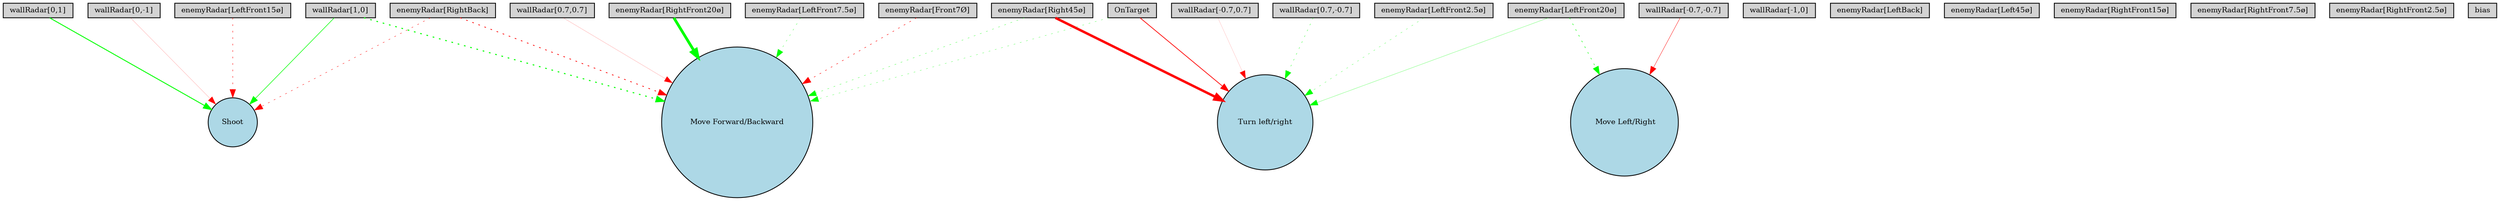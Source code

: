 digraph {
	node [fontsize=9 height=0.2 shape=circle width=0.2]
	"wallRadar[1,0]" [fillcolor=lightgray shape=box style=filled]
	"wallRadar[0,1]" [fillcolor=lightgray shape=box style=filled]
	"wallRadar[-1,0]" [fillcolor=lightgray shape=box style=filled]
	"wallRadar[0,-1]" [fillcolor=lightgray shape=box style=filled]
	"wallRadar[0.7,0.7]" [fillcolor=lightgray shape=box style=filled]
	"wallRadar[-0.7,0.7]" [fillcolor=lightgray shape=box style=filled]
	"wallRadar[-0.7,-0.7]" [fillcolor=lightgray shape=box style=filled]
	"wallRadar[0.7,-0.7]" [fillcolor=lightgray shape=box style=filled]
	"enemyRadar[RightBack]" [fillcolor=lightgray shape=box style=filled]
	"enemyRadar[LeftBack]" [fillcolor=lightgray shape=box style=filled]
	"enemyRadar[Right45ø]" [fillcolor=lightgray shape=box style=filled]
	"enemyRadar[Left45ø]" [fillcolor=lightgray shape=box style=filled]
	"enemyRadar[RightFront20ø]" [fillcolor=lightgray shape=box style=filled]
	"enemyRadar[LeftFront20ø]" [fillcolor=lightgray shape=box style=filled]
	"enemyRadar[RightFront15ø]" [fillcolor=lightgray shape=box style=filled]
	"enemyRadar[LeftFront15ø]" [fillcolor=lightgray shape=box style=filled]
	"enemyRadar[RightFront7.5ø]" [fillcolor=lightgray shape=box style=filled]
	"enemyRadar[LeftFront7.5ø]" [fillcolor=lightgray shape=box style=filled]
	"enemyRadar[RightFront2.5ø]" [fillcolor=lightgray shape=box style=filled]
	"enemyRadar[LeftFront2.5ø]" [fillcolor=lightgray shape=box style=filled]
	"enemyRadar[Front7Ø]" [fillcolor=lightgray shape=box style=filled]
	OnTarget [fillcolor=lightgray shape=box style=filled]
	bias [fillcolor=lightgray shape=box style=filled]
	Shoot [fillcolor=lightblue style=filled]
	"Move Forward/Backward" [fillcolor=lightblue style=filled]
	" Move Left/Right" [fillcolor=lightblue style=filled]
	"Turn left/right" [fillcolor=lightblue style=filled]
	"enemyRadar[Right45ø]" -> "Move Forward/Backward" [color=green penwidth=0.33022894761940125 style=dotted]
	"enemyRadar[RightFront20ø]" -> "Move Forward/Backward" [color=green penwidth=3.3747176194326642 style=solid]
	"enemyRadar[RightBack]" -> Shoot [color=red penwidth=0.4584674306544839 style=dotted]
	"enemyRadar[Front7Ø]" -> "Move Forward/Backward" [color=red penwidth=0.5638987151263384 style=dotted]
	"wallRadar[0.7,0.7]" -> "Move Forward/Backward" [color=red penwidth=0.1361444106331544 style=solid]
	"enemyRadar[LeftFront20ø]" -> " Move Left/Right" [color=green penwidth=0.5982922053152722 style=dotted]
	"enemyRadar[Right45ø]" -> "Turn left/right" [color=red penwidth=2.9915560395913814 style=solid]
	"enemyRadar[LeftFront7.5ø]" -> "Move Forward/Backward" [color=green penwidth=0.32191115636157197 style=dotted]
	"enemyRadar[LeftFront2.5ø]" -> "Turn left/right" [color=green penwidth=0.28540848809098895 style=dotted]
	"wallRadar[-0.7,-0.7]" -> " Move Left/Right" [color=red penwidth=0.4225450165689313 style=solid]
	OnTarget -> "Turn left/right" [color=red penwidth=0.8501336434260243 style=solid]
	"wallRadar[0,1]" -> Shoot [color=green penwidth=1.0738579890742483 style=solid]
	"wallRadar[1,0]" -> "Move Forward/Backward" [color=green penwidth=1.272331617838825 style=dotted]
	OnTarget -> "Move Forward/Backward" [color=green penwidth=0.290193472359923 style=dotted]
	"wallRadar[1,0]" -> Shoot [color=green penwidth=0.6693490454223966 style=solid]
	"enemyRadar[RightBack]" -> "Move Forward/Backward" [color=red penwidth=0.8928628135641503 style=dotted]
	"enemyRadar[LeftFront20ø]" -> "Turn left/right" [color=green penwidth=0.22891348072603507 style=solid]
	"wallRadar[0.7,-0.7]" -> "Turn left/right" [color=green penwidth=0.3685119140019112 style=dotted]
	"enemyRadar[LeftFront15ø]" -> Shoot [color=red penwidth=0.5208296197907386 style=dotted]
	"wallRadar[-0.7,0.7]" -> "Turn left/right" [color=red penwidth=0.10726438023860364 style=solid]
	"wallRadar[0,-1]" -> Shoot [color=red penwidth=0.1417094175906673 style=solid]
}

